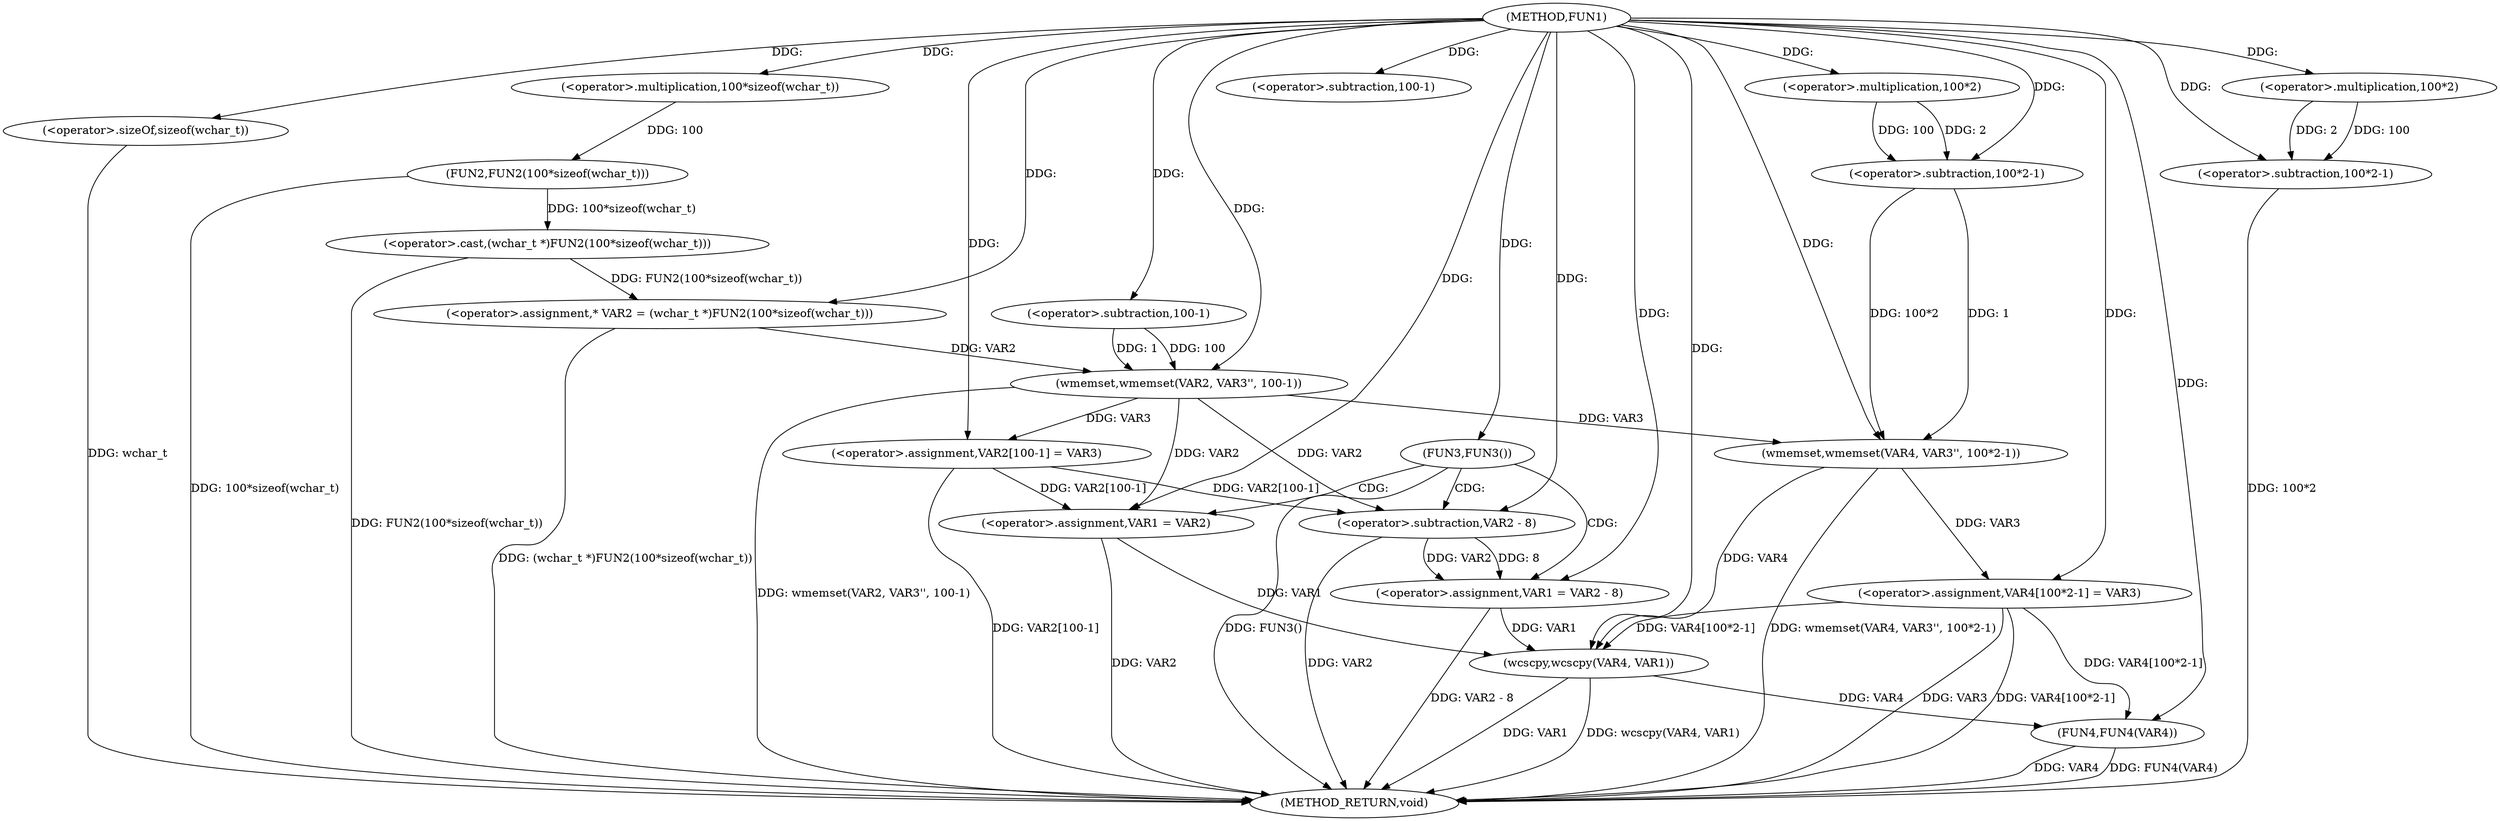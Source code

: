 digraph FUN1 {  
"1000100" [label = "(METHOD,FUN1)" ]
"1000163" [label = "(METHOD_RETURN,void)" ]
"1000104" [label = "(<operator>.assignment,* VAR2 = (wchar_t *)FUN2(100*sizeof(wchar_t)))" ]
"1000106" [label = "(<operator>.cast,(wchar_t *)FUN2(100*sizeof(wchar_t)))" ]
"1000108" [label = "(FUN2,FUN2(100*sizeof(wchar_t)))" ]
"1000109" [label = "(<operator>.multiplication,100*sizeof(wchar_t))" ]
"1000111" [label = "(<operator>.sizeOf,sizeof(wchar_t))" ]
"1000113" [label = "(wmemset,wmemset(VAR2, VAR3'', 100-1))" ]
"1000116" [label = "(<operator>.subtraction,100-1)" ]
"1000119" [label = "(<operator>.assignment,VAR2[100-1] = VAR3)" ]
"1000122" [label = "(<operator>.subtraction,100-1)" ]
"1000127" [label = "(FUN3,FUN3())" ]
"1000129" [label = "(<operator>.assignment,VAR1 = VAR2 - 8)" ]
"1000131" [label = "(<operator>.subtraction,VAR2 - 8)" ]
"1000136" [label = "(<operator>.assignment,VAR1 = VAR2)" ]
"1000141" [label = "(wmemset,wmemset(VAR4, VAR3'', 100*2-1))" ]
"1000144" [label = "(<operator>.subtraction,100*2-1)" ]
"1000145" [label = "(<operator>.multiplication,100*2)" ]
"1000149" [label = "(<operator>.assignment,VAR4[100*2-1] = VAR3)" ]
"1000152" [label = "(<operator>.subtraction,100*2-1)" ]
"1000153" [label = "(<operator>.multiplication,100*2)" ]
"1000158" [label = "(wcscpy,wcscpy(VAR4, VAR1))" ]
"1000161" [label = "(FUN4,FUN4(VAR4))" ]
  "1000106" -> "1000163"  [ label = "DDG: FUN2(100*sizeof(wchar_t))"] 
  "1000149" -> "1000163"  [ label = "DDG: VAR3"] 
  "1000158" -> "1000163"  [ label = "DDG: VAR1"] 
  "1000111" -> "1000163"  [ label = "DDG: wchar_t"] 
  "1000149" -> "1000163"  [ label = "DDG: VAR4[100*2-1]"] 
  "1000136" -> "1000163"  [ label = "DDG: VAR2"] 
  "1000161" -> "1000163"  [ label = "DDG: VAR4"] 
  "1000129" -> "1000163"  [ label = "DDG: VAR2 - 8"] 
  "1000131" -> "1000163"  [ label = "DDG: VAR2"] 
  "1000141" -> "1000163"  [ label = "DDG: wmemset(VAR4, VAR3'', 100*2-1)"] 
  "1000158" -> "1000163"  [ label = "DDG: wcscpy(VAR4, VAR1)"] 
  "1000127" -> "1000163"  [ label = "DDG: FUN3()"] 
  "1000152" -> "1000163"  [ label = "DDG: 100*2"] 
  "1000113" -> "1000163"  [ label = "DDG: wmemset(VAR2, VAR3'', 100-1)"] 
  "1000119" -> "1000163"  [ label = "DDG: VAR2[100-1]"] 
  "1000161" -> "1000163"  [ label = "DDG: FUN4(VAR4)"] 
  "1000104" -> "1000163"  [ label = "DDG: (wchar_t *)FUN2(100*sizeof(wchar_t))"] 
  "1000108" -> "1000163"  [ label = "DDG: 100*sizeof(wchar_t)"] 
  "1000106" -> "1000104"  [ label = "DDG: FUN2(100*sizeof(wchar_t))"] 
  "1000100" -> "1000104"  [ label = "DDG: "] 
  "1000108" -> "1000106"  [ label = "DDG: 100*sizeof(wchar_t)"] 
  "1000109" -> "1000108"  [ label = "DDG: 100"] 
  "1000100" -> "1000109"  [ label = "DDG: "] 
  "1000100" -> "1000111"  [ label = "DDG: "] 
  "1000104" -> "1000113"  [ label = "DDG: VAR2"] 
  "1000100" -> "1000113"  [ label = "DDG: "] 
  "1000116" -> "1000113"  [ label = "DDG: 100"] 
  "1000116" -> "1000113"  [ label = "DDG: 1"] 
  "1000100" -> "1000116"  [ label = "DDG: "] 
  "1000113" -> "1000119"  [ label = "DDG: VAR3"] 
  "1000100" -> "1000119"  [ label = "DDG: "] 
  "1000100" -> "1000122"  [ label = "DDG: "] 
  "1000100" -> "1000127"  [ label = "DDG: "] 
  "1000131" -> "1000129"  [ label = "DDG: VAR2"] 
  "1000131" -> "1000129"  [ label = "DDG: 8"] 
  "1000100" -> "1000129"  [ label = "DDG: "] 
  "1000113" -> "1000131"  [ label = "DDG: VAR2"] 
  "1000119" -> "1000131"  [ label = "DDG: VAR2[100-1]"] 
  "1000100" -> "1000131"  [ label = "DDG: "] 
  "1000113" -> "1000136"  [ label = "DDG: VAR2"] 
  "1000119" -> "1000136"  [ label = "DDG: VAR2[100-1]"] 
  "1000100" -> "1000136"  [ label = "DDG: "] 
  "1000100" -> "1000141"  [ label = "DDG: "] 
  "1000113" -> "1000141"  [ label = "DDG: VAR3"] 
  "1000144" -> "1000141"  [ label = "DDG: 100*2"] 
  "1000144" -> "1000141"  [ label = "DDG: 1"] 
  "1000145" -> "1000144"  [ label = "DDG: 100"] 
  "1000145" -> "1000144"  [ label = "DDG: 2"] 
  "1000100" -> "1000145"  [ label = "DDG: "] 
  "1000100" -> "1000144"  [ label = "DDG: "] 
  "1000141" -> "1000149"  [ label = "DDG: VAR3"] 
  "1000100" -> "1000149"  [ label = "DDG: "] 
  "1000153" -> "1000152"  [ label = "DDG: 100"] 
  "1000153" -> "1000152"  [ label = "DDG: 2"] 
  "1000100" -> "1000153"  [ label = "DDG: "] 
  "1000100" -> "1000152"  [ label = "DDG: "] 
  "1000141" -> "1000158"  [ label = "DDG: VAR4"] 
  "1000149" -> "1000158"  [ label = "DDG: VAR4[100*2-1]"] 
  "1000100" -> "1000158"  [ label = "DDG: "] 
  "1000129" -> "1000158"  [ label = "DDG: VAR1"] 
  "1000136" -> "1000158"  [ label = "DDG: VAR1"] 
  "1000158" -> "1000161"  [ label = "DDG: VAR4"] 
  "1000149" -> "1000161"  [ label = "DDG: VAR4[100*2-1]"] 
  "1000100" -> "1000161"  [ label = "DDG: "] 
  "1000127" -> "1000129"  [ label = "CDG: "] 
  "1000127" -> "1000136"  [ label = "CDG: "] 
  "1000127" -> "1000131"  [ label = "CDG: "] 
}

